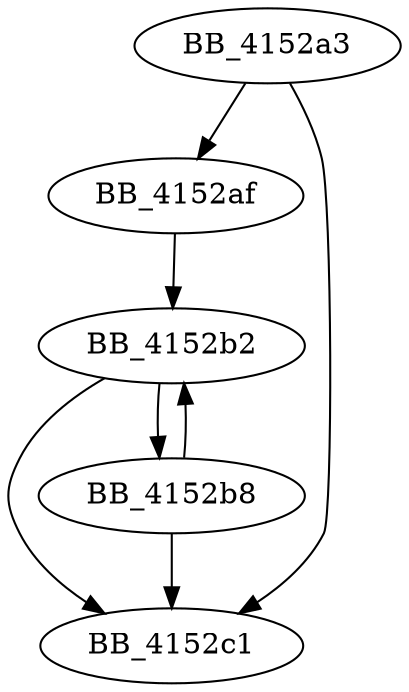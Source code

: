DiGraph _wcsnlen{
BB_4152a3->BB_4152af
BB_4152a3->BB_4152c1
BB_4152af->BB_4152b2
BB_4152b2->BB_4152b8
BB_4152b2->BB_4152c1
BB_4152b8->BB_4152b2
BB_4152b8->BB_4152c1
}
